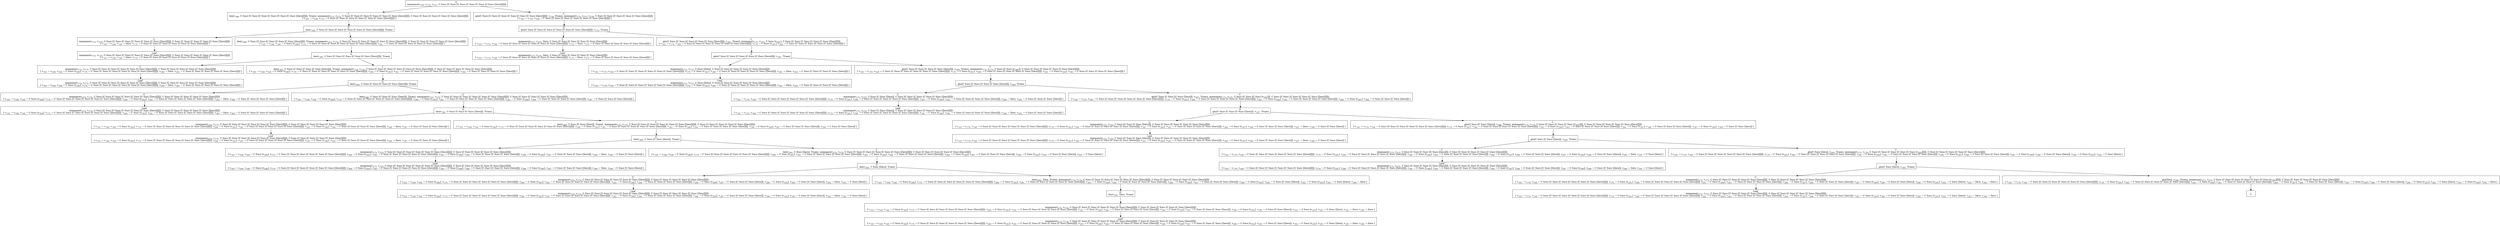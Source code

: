 digraph {
    graph [rankdir=TB
          ,bgcolor=transparent];
    node [shape=box
         ,fillcolor=white
         ,style=filled];
    0 [label=<O <BR/> minmaxo(v<SUB>168</SUB>, v<SUB>170</SUB>, v<SUB>165</SUB>, C Succ [C Succ [C Succ [C Succ [C Succ [C Succ [Zero]]]]]])>];
    1 [label=<C <BR/> leo(v<SUB>168</SUB>, C Succ [C Succ [C Succ [C Succ [C Succ [C Succ [Zero]]]]]], Trueo), minmaxo(v<SUB>173</SUB>, v<SUB>175</SUB>, C Succ [C Succ [C Succ [C Succ [C Succ [C Succ [Zero]]]]]], C Succ [C Succ [C Succ [C Succ [C Succ [Zero]]]]]) <BR/>  [ v<SUB>165</SUB> &rarr; v<SUB>168</SUB>, v<SUB>170</SUB> &rarr; C Succ [C Succ [C Succ [C Succ [C Succ [C Succ [Zero]]]]]] ] >];
    2 [label=<C <BR/> gto(C Succ [C Succ [C Succ [C Succ [C Succ [C Succ [Zero]]]]]], v<SUB>170</SUB>, Trueo), minmaxo(v<SUB>173</SUB>, v<SUB>175</SUB>, v<SUB>170</SUB>, C Succ [C Succ [C Succ [C Succ [C Succ [Zero]]]]]) <BR/>  [ v<SUB>165</SUB> &rarr; v<SUB>170</SUB>, v<SUB>168</SUB> &rarr; C Succ [C Succ [C Succ [C Succ [C Succ [C Succ [Zero]]]]]] ] >];
    3 [label=<O <BR/> leo(v<SUB>168</SUB>, C Succ [C Succ [C Succ [C Succ [C Succ [C Succ [Zero]]]]]], Trueo)>];
    4 [label=<C <BR/> minmaxo(v<SUB>173</SUB>, v<SUB>175</SUB>, C Succ [C Succ [C Succ [C Succ [C Succ [C Succ [Zero]]]]]], C Succ [C Succ [C Succ [C Succ [C Succ [Zero]]]]]) <BR/>  [ v<SUB>165</SUB> &rarr; v<SUB>168</SUB>, v<SUB>168</SUB> &rarr; Zero, v<SUB>170</SUB> &rarr; C Succ [C Succ [C Succ [C Succ [C Succ [C Succ [Zero]]]]]] ] >];
    5 [label=<C <BR/> leo(v<SUB>280</SUB>, C Succ [C Succ [C Succ [C Succ [C Succ [Zero]]]]], Trueo), minmaxo(v<SUB>173</SUB>, v<SUB>175</SUB>, C Succ [C Succ [C Succ [C Succ [C Succ [C Succ [Zero]]]]]], C Succ [C Succ [C Succ [C Succ [C Succ [Zero]]]]]) <BR/>  [ v<SUB>165</SUB> &rarr; v<SUB>168</SUB>, v<SUB>168</SUB> &rarr; C Succ [v<SUB>280</SUB>], v<SUB>170</SUB> &rarr; C Succ [C Succ [C Succ [C Succ [C Succ [C Succ [Zero]]]]]], v<SUB>281</SUB> &rarr; C Succ [C Succ [C Succ [C Succ [C Succ [Zero]]]]] ] >];
    6 [label=<Leaf <BR/> minmaxo(v<SUB>173</SUB>, v<SUB>175</SUB>, C Succ [C Succ [C Succ [C Succ [C Succ [C Succ [Zero]]]]]], C Succ [C Succ [C Succ [C Succ [C Succ [Zero]]]]]) <BR/>  [ v<SUB>165</SUB> &rarr; v<SUB>168</SUB>, v<SUB>168</SUB> &rarr; Zero, v<SUB>170</SUB> &rarr; C Succ [C Succ [C Succ [C Succ [C Succ [C Succ [Zero]]]]]] ] >];
    7 [label=<O <BR/> leo(v<SUB>280</SUB>, C Succ [C Succ [C Succ [C Succ [C Succ [Zero]]]]], Trueo)>];
    8 [label=<C <BR/> minmaxo(v<SUB>173</SUB>, v<SUB>175</SUB>, C Succ [C Succ [C Succ [C Succ [C Succ [C Succ [Zero]]]]]], C Succ [C Succ [C Succ [C Succ [C Succ [Zero]]]]]) <BR/>  [ v<SUB>165</SUB> &rarr; v<SUB>168</SUB>, v<SUB>168</SUB> &rarr; C Succ [v<SUB>280</SUB>], v<SUB>170</SUB> &rarr; C Succ [C Succ [C Succ [C Succ [C Succ [C Succ [Zero]]]]]], v<SUB>280</SUB> &rarr; Zero, v<SUB>281</SUB> &rarr; C Succ [C Succ [C Succ [C Succ [C Succ [Zero]]]]] ] >];
    9 [label=<C <BR/> leo(v<SUB>283</SUB>, C Succ [C Succ [C Succ [C Succ [Zero]]]], Trueo), minmaxo(v<SUB>173</SUB>, v<SUB>175</SUB>, C Succ [C Succ [C Succ [C Succ [C Succ [C Succ [Zero]]]]]], C Succ [C Succ [C Succ [C Succ [C Succ [Zero]]]]]) <BR/>  [ v<SUB>165</SUB> &rarr; v<SUB>168</SUB>, v<SUB>168</SUB> &rarr; C Succ [v<SUB>280</SUB>], v<SUB>170</SUB> &rarr; C Succ [C Succ [C Succ [C Succ [C Succ [C Succ [Zero]]]]]], v<SUB>280</SUB> &rarr; C Succ [v<SUB>283</SUB>], v<SUB>281</SUB> &rarr; C Succ [C Succ [C Succ [C Succ [C Succ [Zero]]]]], v<SUB>284</SUB> &rarr; C Succ [C Succ [C Succ [C Succ [Zero]]]] ] >];
    10 [label=<Leaf <BR/> minmaxo(v<SUB>173</SUB>, v<SUB>175</SUB>, C Succ [C Succ [C Succ [C Succ [C Succ [C Succ [Zero]]]]]], C Succ [C Succ [C Succ [C Succ [C Succ [Zero]]]]]) <BR/>  [ v<SUB>165</SUB> &rarr; v<SUB>168</SUB>, v<SUB>168</SUB> &rarr; C Succ [v<SUB>280</SUB>], v<SUB>170</SUB> &rarr; C Succ [C Succ [C Succ [C Succ [C Succ [C Succ [Zero]]]]]], v<SUB>280</SUB> &rarr; Zero, v<SUB>281</SUB> &rarr; C Succ [C Succ [C Succ [C Succ [C Succ [Zero]]]]] ] >];
    11 [label=<O <BR/> leo(v<SUB>283</SUB>, C Succ [C Succ [C Succ [C Succ [Zero]]]], Trueo)>];
    12 [label=<C <BR/> minmaxo(v<SUB>173</SUB>, v<SUB>175</SUB>, C Succ [C Succ [C Succ [C Succ [C Succ [C Succ [Zero]]]]]], C Succ [C Succ [C Succ [C Succ [C Succ [Zero]]]]]) <BR/>  [ v<SUB>165</SUB> &rarr; v<SUB>168</SUB>, v<SUB>168</SUB> &rarr; C Succ [v<SUB>280</SUB>], v<SUB>170</SUB> &rarr; C Succ [C Succ [C Succ [C Succ [C Succ [C Succ [Zero]]]]]], v<SUB>280</SUB> &rarr; C Succ [v<SUB>283</SUB>], v<SUB>281</SUB> &rarr; C Succ [C Succ [C Succ [C Succ [C Succ [Zero]]]]], v<SUB>283</SUB> &rarr; Zero, v<SUB>284</SUB> &rarr; C Succ [C Succ [C Succ [C Succ [Zero]]]] ] >];
    13 [label=<C <BR/> leo(v<SUB>286</SUB>, C Succ [C Succ [C Succ [Zero]]], Trueo), minmaxo(v<SUB>173</SUB>, v<SUB>175</SUB>, C Succ [C Succ [C Succ [C Succ [C Succ [C Succ [Zero]]]]]], C Succ [C Succ [C Succ [C Succ [C Succ [Zero]]]]]) <BR/>  [ v<SUB>165</SUB> &rarr; v<SUB>168</SUB>, v<SUB>168</SUB> &rarr; C Succ [v<SUB>280</SUB>], v<SUB>170</SUB> &rarr; C Succ [C Succ [C Succ [C Succ [C Succ [C Succ [Zero]]]]]], v<SUB>280</SUB> &rarr; C Succ [v<SUB>283</SUB>], v<SUB>281</SUB> &rarr; C Succ [C Succ [C Succ [C Succ [C Succ [Zero]]]]], v<SUB>283</SUB> &rarr; C Succ [v<SUB>286</SUB>], v<SUB>284</SUB> &rarr; C Succ [C Succ [C Succ [C Succ [Zero]]]], v<SUB>287</SUB> &rarr; C Succ [C Succ [C Succ [Zero]]] ] >];
    14 [label=<Leaf <BR/> minmaxo(v<SUB>173</SUB>, v<SUB>175</SUB>, C Succ [C Succ [C Succ [C Succ [C Succ [C Succ [Zero]]]]]], C Succ [C Succ [C Succ [C Succ [C Succ [Zero]]]]]) <BR/>  [ v<SUB>165</SUB> &rarr; v<SUB>168</SUB>, v<SUB>168</SUB> &rarr; C Succ [v<SUB>280</SUB>], v<SUB>170</SUB> &rarr; C Succ [C Succ [C Succ [C Succ [C Succ [C Succ [Zero]]]]]], v<SUB>280</SUB> &rarr; C Succ [v<SUB>283</SUB>], v<SUB>281</SUB> &rarr; C Succ [C Succ [C Succ [C Succ [C Succ [Zero]]]]], v<SUB>283</SUB> &rarr; Zero, v<SUB>284</SUB> &rarr; C Succ [C Succ [C Succ [C Succ [Zero]]]] ] >];
    15 [label=<O <BR/> leo(v<SUB>286</SUB>, C Succ [C Succ [C Succ [Zero]]], Trueo)>];
    16 [label=<C <BR/> minmaxo(v<SUB>173</SUB>, v<SUB>175</SUB>, C Succ [C Succ [C Succ [C Succ [C Succ [C Succ [Zero]]]]]], C Succ [C Succ [C Succ [C Succ [C Succ [Zero]]]]]) <BR/>  [ v<SUB>165</SUB> &rarr; v<SUB>168</SUB>, v<SUB>168</SUB> &rarr; C Succ [v<SUB>280</SUB>], v<SUB>170</SUB> &rarr; C Succ [C Succ [C Succ [C Succ [C Succ [C Succ [Zero]]]]]], v<SUB>280</SUB> &rarr; C Succ [v<SUB>283</SUB>], v<SUB>281</SUB> &rarr; C Succ [C Succ [C Succ [C Succ [C Succ [Zero]]]]], v<SUB>283</SUB> &rarr; C Succ [v<SUB>286</SUB>], v<SUB>284</SUB> &rarr; C Succ [C Succ [C Succ [C Succ [Zero]]]], v<SUB>286</SUB> &rarr; Zero, v<SUB>287</SUB> &rarr; C Succ [C Succ [C Succ [Zero]]] ] >];
    17 [label=<C <BR/> leo(v<SUB>289</SUB>, C Succ [C Succ [Zero]], Trueo), minmaxo(v<SUB>173</SUB>, v<SUB>175</SUB>, C Succ [C Succ [C Succ [C Succ [C Succ [C Succ [Zero]]]]]], C Succ [C Succ [C Succ [C Succ [C Succ [Zero]]]]]) <BR/>  [ v<SUB>165</SUB> &rarr; v<SUB>168</SUB>, v<SUB>168</SUB> &rarr; C Succ [v<SUB>280</SUB>], v<SUB>170</SUB> &rarr; C Succ [C Succ [C Succ [C Succ [C Succ [C Succ [Zero]]]]]], v<SUB>280</SUB> &rarr; C Succ [v<SUB>283</SUB>], v<SUB>281</SUB> &rarr; C Succ [C Succ [C Succ [C Succ [C Succ [Zero]]]]], v<SUB>283</SUB> &rarr; C Succ [v<SUB>286</SUB>], v<SUB>284</SUB> &rarr; C Succ [C Succ [C Succ [C Succ [Zero]]]], v<SUB>286</SUB> &rarr; C Succ [v<SUB>289</SUB>], v<SUB>287</SUB> &rarr; C Succ [C Succ [C Succ [Zero]]], v<SUB>290</SUB> &rarr; C Succ [C Succ [Zero]] ] >];
    18 [label=<Leaf <BR/> minmaxo(v<SUB>173</SUB>, v<SUB>175</SUB>, C Succ [C Succ [C Succ [C Succ [C Succ [C Succ [Zero]]]]]], C Succ [C Succ [C Succ [C Succ [C Succ [Zero]]]]]) <BR/>  [ v<SUB>165</SUB> &rarr; v<SUB>168</SUB>, v<SUB>168</SUB> &rarr; C Succ [v<SUB>280</SUB>], v<SUB>170</SUB> &rarr; C Succ [C Succ [C Succ [C Succ [C Succ [C Succ [Zero]]]]]], v<SUB>280</SUB> &rarr; C Succ [v<SUB>283</SUB>], v<SUB>281</SUB> &rarr; C Succ [C Succ [C Succ [C Succ [C Succ [Zero]]]]], v<SUB>283</SUB> &rarr; C Succ [v<SUB>286</SUB>], v<SUB>284</SUB> &rarr; C Succ [C Succ [C Succ [C Succ [Zero]]]], v<SUB>286</SUB> &rarr; Zero, v<SUB>287</SUB> &rarr; C Succ [C Succ [C Succ [Zero]]] ] >];
    19 [label=<O <BR/> leo(v<SUB>289</SUB>, C Succ [C Succ [Zero]], Trueo)>];
    20 [label=<C <BR/> minmaxo(v<SUB>173</SUB>, v<SUB>175</SUB>, C Succ [C Succ [C Succ [C Succ [C Succ [C Succ [Zero]]]]]], C Succ [C Succ [C Succ [C Succ [C Succ [Zero]]]]]) <BR/>  [ v<SUB>165</SUB> &rarr; v<SUB>168</SUB>, v<SUB>168</SUB> &rarr; C Succ [v<SUB>280</SUB>], v<SUB>170</SUB> &rarr; C Succ [C Succ [C Succ [C Succ [C Succ [C Succ [Zero]]]]]], v<SUB>280</SUB> &rarr; C Succ [v<SUB>283</SUB>], v<SUB>281</SUB> &rarr; C Succ [C Succ [C Succ [C Succ [C Succ [Zero]]]]], v<SUB>283</SUB> &rarr; C Succ [v<SUB>286</SUB>], v<SUB>284</SUB> &rarr; C Succ [C Succ [C Succ [C Succ [Zero]]]], v<SUB>286</SUB> &rarr; C Succ [v<SUB>289</SUB>], v<SUB>287</SUB> &rarr; C Succ [C Succ [C Succ [Zero]]], v<SUB>289</SUB> &rarr; Zero, v<SUB>290</SUB> &rarr; C Succ [C Succ [Zero]] ] >];
    21 [label=<C <BR/> leo(v<SUB>292</SUB>, C Succ [Zero], Trueo), minmaxo(v<SUB>173</SUB>, v<SUB>175</SUB>, C Succ [C Succ [C Succ [C Succ [C Succ [C Succ [Zero]]]]]], C Succ [C Succ [C Succ [C Succ [C Succ [Zero]]]]]) <BR/>  [ v<SUB>165</SUB> &rarr; v<SUB>168</SUB>, v<SUB>168</SUB> &rarr; C Succ [v<SUB>280</SUB>], v<SUB>170</SUB> &rarr; C Succ [C Succ [C Succ [C Succ [C Succ [C Succ [Zero]]]]]], v<SUB>280</SUB> &rarr; C Succ [v<SUB>283</SUB>], v<SUB>281</SUB> &rarr; C Succ [C Succ [C Succ [C Succ [C Succ [Zero]]]]], v<SUB>283</SUB> &rarr; C Succ [v<SUB>286</SUB>], v<SUB>284</SUB> &rarr; C Succ [C Succ [C Succ [C Succ [Zero]]]], v<SUB>286</SUB> &rarr; C Succ [v<SUB>289</SUB>], v<SUB>287</SUB> &rarr; C Succ [C Succ [C Succ [Zero]]], v<SUB>289</SUB> &rarr; C Succ [v<SUB>292</SUB>], v<SUB>290</SUB> &rarr; C Succ [C Succ [Zero]], v<SUB>293</SUB> &rarr; C Succ [Zero] ] >];
    22 [label=<Leaf <BR/> minmaxo(v<SUB>173</SUB>, v<SUB>175</SUB>, C Succ [C Succ [C Succ [C Succ [C Succ [C Succ [Zero]]]]]], C Succ [C Succ [C Succ [C Succ [C Succ [Zero]]]]]) <BR/>  [ v<SUB>165</SUB> &rarr; v<SUB>168</SUB>, v<SUB>168</SUB> &rarr; C Succ [v<SUB>280</SUB>], v<SUB>170</SUB> &rarr; C Succ [C Succ [C Succ [C Succ [C Succ [C Succ [Zero]]]]]], v<SUB>280</SUB> &rarr; C Succ [v<SUB>283</SUB>], v<SUB>281</SUB> &rarr; C Succ [C Succ [C Succ [C Succ [C Succ [Zero]]]]], v<SUB>283</SUB> &rarr; C Succ [v<SUB>286</SUB>], v<SUB>284</SUB> &rarr; C Succ [C Succ [C Succ [C Succ [Zero]]]], v<SUB>286</SUB> &rarr; C Succ [v<SUB>289</SUB>], v<SUB>287</SUB> &rarr; C Succ [C Succ [C Succ [Zero]]], v<SUB>289</SUB> &rarr; Zero, v<SUB>290</SUB> &rarr; C Succ [C Succ [Zero]] ] >];
    23 [label=<O <BR/> leo(v<SUB>292</SUB>, C Succ [Zero], Trueo)>];
    24 [label=<C <BR/> minmaxo(v<SUB>173</SUB>, v<SUB>175</SUB>, C Succ [C Succ [C Succ [C Succ [C Succ [C Succ [Zero]]]]]], C Succ [C Succ [C Succ [C Succ [C Succ [Zero]]]]]) <BR/>  [ v<SUB>165</SUB> &rarr; v<SUB>168</SUB>, v<SUB>168</SUB> &rarr; C Succ [v<SUB>280</SUB>], v<SUB>170</SUB> &rarr; C Succ [C Succ [C Succ [C Succ [C Succ [C Succ [Zero]]]]]], v<SUB>280</SUB> &rarr; C Succ [v<SUB>283</SUB>], v<SUB>281</SUB> &rarr; C Succ [C Succ [C Succ [C Succ [C Succ [Zero]]]]], v<SUB>283</SUB> &rarr; C Succ [v<SUB>286</SUB>], v<SUB>284</SUB> &rarr; C Succ [C Succ [C Succ [C Succ [Zero]]]], v<SUB>286</SUB> &rarr; C Succ [v<SUB>289</SUB>], v<SUB>287</SUB> &rarr; C Succ [C Succ [C Succ [Zero]]], v<SUB>289</SUB> &rarr; C Succ [v<SUB>292</SUB>], v<SUB>290</SUB> &rarr; C Succ [C Succ [Zero]], v<SUB>292</SUB> &rarr; Zero, v<SUB>293</SUB> &rarr; C Succ [Zero] ] >];
    25 [label=<C <BR/> leo(v<SUB>295</SUB>, Zero, Trueo), minmaxo(v<SUB>173</SUB>, v<SUB>175</SUB>, C Succ [C Succ [C Succ [C Succ [C Succ [C Succ [Zero]]]]]], C Succ [C Succ [C Succ [C Succ [C Succ [Zero]]]]]) <BR/>  [ v<SUB>165</SUB> &rarr; v<SUB>168</SUB>, v<SUB>168</SUB> &rarr; C Succ [v<SUB>280</SUB>], v<SUB>170</SUB> &rarr; C Succ [C Succ [C Succ [C Succ [C Succ [C Succ [Zero]]]]]], v<SUB>280</SUB> &rarr; C Succ [v<SUB>283</SUB>], v<SUB>281</SUB> &rarr; C Succ [C Succ [C Succ [C Succ [C Succ [Zero]]]]], v<SUB>283</SUB> &rarr; C Succ [v<SUB>286</SUB>], v<SUB>284</SUB> &rarr; C Succ [C Succ [C Succ [C Succ [Zero]]]], v<SUB>286</SUB> &rarr; C Succ [v<SUB>289</SUB>], v<SUB>287</SUB> &rarr; C Succ [C Succ [C Succ [Zero]]], v<SUB>289</SUB> &rarr; C Succ [v<SUB>292</SUB>], v<SUB>290</SUB> &rarr; C Succ [C Succ [Zero]], v<SUB>292</SUB> &rarr; C Succ [v<SUB>295</SUB>], v<SUB>293</SUB> &rarr; C Succ [Zero], v<SUB>296</SUB> &rarr; Zero ] >];
    26 [label=<Leaf <BR/> minmaxo(v<SUB>173</SUB>, v<SUB>175</SUB>, C Succ [C Succ [C Succ [C Succ [C Succ [C Succ [Zero]]]]]], C Succ [C Succ [C Succ [C Succ [C Succ [Zero]]]]]) <BR/>  [ v<SUB>165</SUB> &rarr; v<SUB>168</SUB>, v<SUB>168</SUB> &rarr; C Succ [v<SUB>280</SUB>], v<SUB>170</SUB> &rarr; C Succ [C Succ [C Succ [C Succ [C Succ [C Succ [Zero]]]]]], v<SUB>280</SUB> &rarr; C Succ [v<SUB>283</SUB>], v<SUB>281</SUB> &rarr; C Succ [C Succ [C Succ [C Succ [C Succ [Zero]]]]], v<SUB>283</SUB> &rarr; C Succ [v<SUB>286</SUB>], v<SUB>284</SUB> &rarr; C Succ [C Succ [C Succ [C Succ [Zero]]]], v<SUB>286</SUB> &rarr; C Succ [v<SUB>289</SUB>], v<SUB>287</SUB> &rarr; C Succ [C Succ [C Succ [Zero]]], v<SUB>289</SUB> &rarr; C Succ [v<SUB>292</SUB>], v<SUB>290</SUB> &rarr; C Succ [C Succ [Zero]], v<SUB>292</SUB> &rarr; Zero, v<SUB>293</SUB> &rarr; C Succ [Zero] ] >];
    27 [label=<O <BR/> leo(v<SUB>295</SUB>, Zero, Trueo)>];
    28 [label=<C <BR/> minmaxo(v<SUB>173</SUB>, v<SUB>175</SUB>, C Succ [C Succ [C Succ [C Succ [C Succ [C Succ [Zero]]]]]], C Succ [C Succ [C Succ [C Succ [C Succ [Zero]]]]]) <BR/>  [ v<SUB>165</SUB> &rarr; v<SUB>168</SUB>, v<SUB>168</SUB> &rarr; C Succ [v<SUB>280</SUB>], v<SUB>170</SUB> &rarr; C Succ [C Succ [C Succ [C Succ [C Succ [C Succ [Zero]]]]]], v<SUB>280</SUB> &rarr; C Succ [v<SUB>283</SUB>], v<SUB>281</SUB> &rarr; C Succ [C Succ [C Succ [C Succ [C Succ [Zero]]]]], v<SUB>283</SUB> &rarr; C Succ [v<SUB>286</SUB>], v<SUB>284</SUB> &rarr; C Succ [C Succ [C Succ [C Succ [Zero]]]], v<SUB>286</SUB> &rarr; C Succ [v<SUB>289</SUB>], v<SUB>287</SUB> &rarr; C Succ [C Succ [C Succ [Zero]]], v<SUB>289</SUB> &rarr; C Succ [v<SUB>292</SUB>], v<SUB>290</SUB> &rarr; C Succ [C Succ [Zero]], v<SUB>292</SUB> &rarr; C Succ [v<SUB>295</SUB>], v<SUB>293</SUB> &rarr; C Succ [Zero], v<SUB>295</SUB> &rarr; Zero, v<SUB>296</SUB> &rarr; Zero ] >];
    29 [label=<Leaf <BR/> minmaxo(v<SUB>173</SUB>, v<SUB>175</SUB>, C Succ [C Succ [C Succ [C Succ [C Succ [C Succ [Zero]]]]]], C Succ [C Succ [C Succ [C Succ [C Succ [Zero]]]]]) <BR/>  [ v<SUB>165</SUB> &rarr; v<SUB>168</SUB>, v<SUB>168</SUB> &rarr; C Succ [v<SUB>280</SUB>], v<SUB>170</SUB> &rarr; C Succ [C Succ [C Succ [C Succ [C Succ [C Succ [Zero]]]]]], v<SUB>280</SUB> &rarr; C Succ [v<SUB>283</SUB>], v<SUB>281</SUB> &rarr; C Succ [C Succ [C Succ [C Succ [C Succ [Zero]]]]], v<SUB>283</SUB> &rarr; C Succ [v<SUB>286</SUB>], v<SUB>284</SUB> &rarr; C Succ [C Succ [C Succ [C Succ [Zero]]]], v<SUB>286</SUB> &rarr; C Succ [v<SUB>289</SUB>], v<SUB>287</SUB> &rarr; C Succ [C Succ [C Succ [Zero]]], v<SUB>289</SUB> &rarr; C Succ [v<SUB>292</SUB>], v<SUB>290</SUB> &rarr; C Succ [C Succ [Zero]], v<SUB>292</SUB> &rarr; C Succ [v<SUB>295</SUB>], v<SUB>293</SUB> &rarr; C Succ [Zero], v<SUB>295</SUB> &rarr; Zero, v<SUB>296</SUB> &rarr; Zero ] >];
    30 [label=<O <BR/> gto(C Succ [C Succ [C Succ [C Succ [C Succ [C Succ [Zero]]]]]], v<SUB>170</SUB>, Trueo)>];
    31 [label=<C <BR/> minmaxo(v<SUB>173</SUB>, v<SUB>175</SUB>, Zero, C Succ [C Succ [C Succ [C Succ [C Succ [Zero]]]]]) <BR/>  [ v<SUB>165</SUB> &rarr; v<SUB>170</SUB>, v<SUB>168</SUB> &rarr; C Succ [C Succ [C Succ [C Succ [C Succ [C Succ [Zero]]]]]], v<SUB>170</SUB> &rarr; Zero, v<SUB>279</SUB> &rarr; C Succ [C Succ [C Succ [C Succ [C Succ [Zero]]]]] ] >];
    32 [label=<C <BR/> gto(C Succ [C Succ [C Succ [C Succ [C Succ [Zero]]]]], v<SUB>281</SUB>, Trueo), minmaxo(v<SUB>173</SUB>, v<SUB>175</SUB>, C Succ [v<SUB>281</SUB>], C Succ [C Succ [C Succ [C Succ [C Succ [Zero]]]]]) <BR/>  [ v<SUB>165</SUB> &rarr; v<SUB>170</SUB>, v<SUB>168</SUB> &rarr; C Succ [C Succ [C Succ [C Succ [C Succ [C Succ [Zero]]]]]], v<SUB>170</SUB> &rarr; C Succ [v<SUB>281</SUB>], v<SUB>280</SUB> &rarr; C Succ [C Succ [C Succ [C Succ [C Succ [Zero]]]]] ] >];
    33 [label=<Leaf <BR/> minmaxo(v<SUB>173</SUB>, v<SUB>175</SUB>, Zero, C Succ [C Succ [C Succ [C Succ [C Succ [Zero]]]]]) <BR/>  [ v<SUB>165</SUB> &rarr; v<SUB>170</SUB>, v<SUB>168</SUB> &rarr; C Succ [C Succ [C Succ [C Succ [C Succ [C Succ [Zero]]]]]], v<SUB>170</SUB> &rarr; Zero, v<SUB>279</SUB> &rarr; C Succ [C Succ [C Succ [C Succ [C Succ [Zero]]]]] ] >];
    34 [label=<O <BR/> gto(C Succ [C Succ [C Succ [C Succ [C Succ [Zero]]]]], v<SUB>281</SUB>, Trueo)>];
    35 [label=<C <BR/> minmaxo(v<SUB>173</SUB>, v<SUB>175</SUB>, C Succ [Zero], C Succ [C Succ [C Succ [C Succ [C Succ [Zero]]]]]) <BR/>  [ v<SUB>165</SUB> &rarr; v<SUB>170</SUB>, v<SUB>168</SUB> &rarr; C Succ [C Succ [C Succ [C Succ [C Succ [C Succ [Zero]]]]]], v<SUB>170</SUB> &rarr; C Succ [v<SUB>281</SUB>], v<SUB>280</SUB> &rarr; C Succ [C Succ [C Succ [C Succ [C Succ [Zero]]]]], v<SUB>281</SUB> &rarr; Zero, v<SUB>282</SUB> &rarr; C Succ [C Succ [C Succ [C Succ [Zero]]]] ] >];
    36 [label=<C <BR/> gto(C Succ [C Succ [C Succ [C Succ [Zero]]]], v<SUB>284</SUB>, Trueo), minmaxo(v<SUB>173</SUB>, v<SUB>175</SUB>, C Succ [C Succ [v<SUB>284</SUB>]], C Succ [C Succ [C Succ [C Succ [C Succ [Zero]]]]]) <BR/>  [ v<SUB>165</SUB> &rarr; v<SUB>170</SUB>, v<SUB>168</SUB> &rarr; C Succ [C Succ [C Succ [C Succ [C Succ [C Succ [Zero]]]]]], v<SUB>170</SUB> &rarr; C Succ [v<SUB>281</SUB>], v<SUB>280</SUB> &rarr; C Succ [C Succ [C Succ [C Succ [C Succ [Zero]]]]], v<SUB>281</SUB> &rarr; C Succ [v<SUB>284</SUB>], v<SUB>283</SUB> &rarr; C Succ [C Succ [C Succ [C Succ [Zero]]]] ] >];
    37 [label=<Leaf <BR/> minmaxo(v<SUB>173</SUB>, v<SUB>175</SUB>, C Succ [Zero], C Succ [C Succ [C Succ [C Succ [C Succ [Zero]]]]]) <BR/>  [ v<SUB>165</SUB> &rarr; v<SUB>170</SUB>, v<SUB>168</SUB> &rarr; C Succ [C Succ [C Succ [C Succ [C Succ [C Succ [Zero]]]]]], v<SUB>170</SUB> &rarr; C Succ [v<SUB>281</SUB>], v<SUB>280</SUB> &rarr; C Succ [C Succ [C Succ [C Succ [C Succ [Zero]]]]], v<SUB>281</SUB> &rarr; Zero, v<SUB>282</SUB> &rarr; C Succ [C Succ [C Succ [C Succ [Zero]]]] ] >];
    38 [label=<O <BR/> gto(C Succ [C Succ [C Succ [C Succ [Zero]]]], v<SUB>284</SUB>, Trueo)>];
    39 [label=<C <BR/> minmaxo(v<SUB>173</SUB>, v<SUB>175</SUB>, C Succ [C Succ [Zero]], C Succ [C Succ [C Succ [C Succ [C Succ [Zero]]]]]) <BR/>  [ v<SUB>165</SUB> &rarr; v<SUB>170</SUB>, v<SUB>168</SUB> &rarr; C Succ [C Succ [C Succ [C Succ [C Succ [C Succ [Zero]]]]]], v<SUB>170</SUB> &rarr; C Succ [v<SUB>281</SUB>], v<SUB>280</SUB> &rarr; C Succ [C Succ [C Succ [C Succ [C Succ [Zero]]]]], v<SUB>281</SUB> &rarr; C Succ [v<SUB>284</SUB>], v<SUB>283</SUB> &rarr; C Succ [C Succ [C Succ [C Succ [Zero]]]], v<SUB>284</SUB> &rarr; Zero, v<SUB>285</SUB> &rarr; C Succ [C Succ [C Succ [Zero]]] ] >];
    40 [label=<C <BR/> gto(C Succ [C Succ [C Succ [Zero]]], v<SUB>287</SUB>, Trueo), minmaxo(v<SUB>173</SUB>, v<SUB>175</SUB>, C Succ [C Succ [C Succ [v<SUB>287</SUB>]]], C Succ [C Succ [C Succ [C Succ [C Succ [Zero]]]]]) <BR/>  [ v<SUB>165</SUB> &rarr; v<SUB>170</SUB>, v<SUB>168</SUB> &rarr; C Succ [C Succ [C Succ [C Succ [C Succ [C Succ [Zero]]]]]], v<SUB>170</SUB> &rarr; C Succ [v<SUB>281</SUB>], v<SUB>280</SUB> &rarr; C Succ [C Succ [C Succ [C Succ [C Succ [Zero]]]]], v<SUB>281</SUB> &rarr; C Succ [v<SUB>284</SUB>], v<SUB>283</SUB> &rarr; C Succ [C Succ [C Succ [C Succ [Zero]]]], v<SUB>284</SUB> &rarr; C Succ [v<SUB>287</SUB>], v<SUB>286</SUB> &rarr; C Succ [C Succ [C Succ [Zero]]] ] >];
    41 [label=<Leaf <BR/> minmaxo(v<SUB>173</SUB>, v<SUB>175</SUB>, C Succ [C Succ [Zero]], C Succ [C Succ [C Succ [C Succ [C Succ [Zero]]]]]) <BR/>  [ v<SUB>165</SUB> &rarr; v<SUB>170</SUB>, v<SUB>168</SUB> &rarr; C Succ [C Succ [C Succ [C Succ [C Succ [C Succ [Zero]]]]]], v<SUB>170</SUB> &rarr; C Succ [v<SUB>281</SUB>], v<SUB>280</SUB> &rarr; C Succ [C Succ [C Succ [C Succ [C Succ [Zero]]]]], v<SUB>281</SUB> &rarr; C Succ [v<SUB>284</SUB>], v<SUB>283</SUB> &rarr; C Succ [C Succ [C Succ [C Succ [Zero]]]], v<SUB>284</SUB> &rarr; Zero, v<SUB>285</SUB> &rarr; C Succ [C Succ [C Succ [Zero]]] ] >];
    42 [label=<O <BR/> gto(C Succ [C Succ [C Succ [Zero]]], v<SUB>287</SUB>, Trueo)>];
    43 [label=<C <BR/> minmaxo(v<SUB>173</SUB>, v<SUB>175</SUB>, C Succ [C Succ [C Succ [Zero]]], C Succ [C Succ [C Succ [C Succ [C Succ [Zero]]]]]) <BR/>  [ v<SUB>165</SUB> &rarr; v<SUB>170</SUB>, v<SUB>168</SUB> &rarr; C Succ [C Succ [C Succ [C Succ [C Succ [C Succ [Zero]]]]]], v<SUB>170</SUB> &rarr; C Succ [v<SUB>281</SUB>], v<SUB>280</SUB> &rarr; C Succ [C Succ [C Succ [C Succ [C Succ [Zero]]]]], v<SUB>281</SUB> &rarr; C Succ [v<SUB>284</SUB>], v<SUB>283</SUB> &rarr; C Succ [C Succ [C Succ [C Succ [Zero]]]], v<SUB>284</SUB> &rarr; C Succ [v<SUB>287</SUB>], v<SUB>286</SUB> &rarr; C Succ [C Succ [C Succ [Zero]]], v<SUB>287</SUB> &rarr; Zero, v<SUB>288</SUB> &rarr; C Succ [C Succ [Zero]] ] >];
    44 [label=<C <BR/> gto(C Succ [C Succ [Zero]], v<SUB>290</SUB>, Trueo), minmaxo(v<SUB>173</SUB>, v<SUB>175</SUB>, C Succ [C Succ [C Succ [C Succ [v<SUB>290</SUB>]]]], C Succ [C Succ [C Succ [C Succ [C Succ [Zero]]]]]) <BR/>  [ v<SUB>165</SUB> &rarr; v<SUB>170</SUB>, v<SUB>168</SUB> &rarr; C Succ [C Succ [C Succ [C Succ [C Succ [C Succ [Zero]]]]]], v<SUB>170</SUB> &rarr; C Succ [v<SUB>281</SUB>], v<SUB>280</SUB> &rarr; C Succ [C Succ [C Succ [C Succ [C Succ [Zero]]]]], v<SUB>281</SUB> &rarr; C Succ [v<SUB>284</SUB>], v<SUB>283</SUB> &rarr; C Succ [C Succ [C Succ [C Succ [Zero]]]], v<SUB>284</SUB> &rarr; C Succ [v<SUB>287</SUB>], v<SUB>286</SUB> &rarr; C Succ [C Succ [C Succ [Zero]]], v<SUB>287</SUB> &rarr; C Succ [v<SUB>290</SUB>], v<SUB>289</SUB> &rarr; C Succ [C Succ [Zero]] ] >];
    45 [label=<Leaf <BR/> minmaxo(v<SUB>173</SUB>, v<SUB>175</SUB>, C Succ [C Succ [C Succ [Zero]]], C Succ [C Succ [C Succ [C Succ [C Succ [Zero]]]]]) <BR/>  [ v<SUB>165</SUB> &rarr; v<SUB>170</SUB>, v<SUB>168</SUB> &rarr; C Succ [C Succ [C Succ [C Succ [C Succ [C Succ [Zero]]]]]], v<SUB>170</SUB> &rarr; C Succ [v<SUB>281</SUB>], v<SUB>280</SUB> &rarr; C Succ [C Succ [C Succ [C Succ [C Succ [Zero]]]]], v<SUB>281</SUB> &rarr; C Succ [v<SUB>284</SUB>], v<SUB>283</SUB> &rarr; C Succ [C Succ [C Succ [C Succ [Zero]]]], v<SUB>284</SUB> &rarr; C Succ [v<SUB>287</SUB>], v<SUB>286</SUB> &rarr; C Succ [C Succ [C Succ [Zero]]], v<SUB>287</SUB> &rarr; Zero, v<SUB>288</SUB> &rarr; C Succ [C Succ [Zero]] ] >];
    46 [label=<O <BR/> gto(C Succ [C Succ [Zero]], v<SUB>290</SUB>, Trueo)>];
    47 [label=<C <BR/> minmaxo(v<SUB>173</SUB>, v<SUB>175</SUB>, C Succ [C Succ [C Succ [C Succ [Zero]]]], C Succ [C Succ [C Succ [C Succ [C Succ [Zero]]]]]) <BR/>  [ v<SUB>165</SUB> &rarr; v<SUB>170</SUB>, v<SUB>168</SUB> &rarr; C Succ [C Succ [C Succ [C Succ [C Succ [C Succ [Zero]]]]]], v<SUB>170</SUB> &rarr; C Succ [v<SUB>281</SUB>], v<SUB>280</SUB> &rarr; C Succ [C Succ [C Succ [C Succ [C Succ [Zero]]]]], v<SUB>281</SUB> &rarr; C Succ [v<SUB>284</SUB>], v<SUB>283</SUB> &rarr; C Succ [C Succ [C Succ [C Succ [Zero]]]], v<SUB>284</SUB> &rarr; C Succ [v<SUB>287</SUB>], v<SUB>286</SUB> &rarr; C Succ [C Succ [C Succ [Zero]]], v<SUB>287</SUB> &rarr; C Succ [v<SUB>290</SUB>], v<SUB>289</SUB> &rarr; C Succ [C Succ [Zero]], v<SUB>290</SUB> &rarr; Zero, v<SUB>291</SUB> &rarr; C Succ [Zero] ] >];
    48 [label=<C <BR/> gto(C Succ [Zero], v<SUB>293</SUB>, Trueo), minmaxo(v<SUB>173</SUB>, v<SUB>175</SUB>, C Succ [C Succ [C Succ [C Succ [C Succ [v<SUB>293</SUB>]]]]], C Succ [C Succ [C Succ [C Succ [C Succ [Zero]]]]]) <BR/>  [ v<SUB>165</SUB> &rarr; v<SUB>170</SUB>, v<SUB>168</SUB> &rarr; C Succ [C Succ [C Succ [C Succ [C Succ [C Succ [Zero]]]]]], v<SUB>170</SUB> &rarr; C Succ [v<SUB>281</SUB>], v<SUB>280</SUB> &rarr; C Succ [C Succ [C Succ [C Succ [C Succ [Zero]]]]], v<SUB>281</SUB> &rarr; C Succ [v<SUB>284</SUB>], v<SUB>283</SUB> &rarr; C Succ [C Succ [C Succ [C Succ [Zero]]]], v<SUB>284</SUB> &rarr; C Succ [v<SUB>287</SUB>], v<SUB>286</SUB> &rarr; C Succ [C Succ [C Succ [Zero]]], v<SUB>287</SUB> &rarr; C Succ [v<SUB>290</SUB>], v<SUB>289</SUB> &rarr; C Succ [C Succ [Zero]], v<SUB>290</SUB> &rarr; C Succ [v<SUB>293</SUB>], v<SUB>292</SUB> &rarr; C Succ [Zero] ] >];
    49 [label=<Leaf <BR/> minmaxo(v<SUB>173</SUB>, v<SUB>175</SUB>, C Succ [C Succ [C Succ [C Succ [Zero]]]], C Succ [C Succ [C Succ [C Succ [C Succ [Zero]]]]]) <BR/>  [ v<SUB>165</SUB> &rarr; v<SUB>170</SUB>, v<SUB>168</SUB> &rarr; C Succ [C Succ [C Succ [C Succ [C Succ [C Succ [Zero]]]]]], v<SUB>170</SUB> &rarr; C Succ [v<SUB>281</SUB>], v<SUB>280</SUB> &rarr; C Succ [C Succ [C Succ [C Succ [C Succ [Zero]]]]], v<SUB>281</SUB> &rarr; C Succ [v<SUB>284</SUB>], v<SUB>283</SUB> &rarr; C Succ [C Succ [C Succ [C Succ [Zero]]]], v<SUB>284</SUB> &rarr; C Succ [v<SUB>287</SUB>], v<SUB>286</SUB> &rarr; C Succ [C Succ [C Succ [Zero]]], v<SUB>287</SUB> &rarr; C Succ [v<SUB>290</SUB>], v<SUB>289</SUB> &rarr; C Succ [C Succ [Zero]], v<SUB>290</SUB> &rarr; Zero, v<SUB>291</SUB> &rarr; C Succ [Zero] ] >];
    50 [label=<O <BR/> gto(C Succ [Zero], v<SUB>293</SUB>, Trueo)>];
    51 [label=<C <BR/> minmaxo(v<SUB>173</SUB>, v<SUB>175</SUB>, C Succ [C Succ [C Succ [C Succ [C Succ [Zero]]]]], C Succ [C Succ [C Succ [C Succ [C Succ [Zero]]]]]) <BR/>  [ v<SUB>165</SUB> &rarr; v<SUB>170</SUB>, v<SUB>168</SUB> &rarr; C Succ [C Succ [C Succ [C Succ [C Succ [C Succ [Zero]]]]]], v<SUB>170</SUB> &rarr; C Succ [v<SUB>281</SUB>], v<SUB>280</SUB> &rarr; C Succ [C Succ [C Succ [C Succ [C Succ [Zero]]]]], v<SUB>281</SUB> &rarr; C Succ [v<SUB>284</SUB>], v<SUB>283</SUB> &rarr; C Succ [C Succ [C Succ [C Succ [Zero]]]], v<SUB>284</SUB> &rarr; C Succ [v<SUB>287</SUB>], v<SUB>286</SUB> &rarr; C Succ [C Succ [C Succ [Zero]]], v<SUB>287</SUB> &rarr; C Succ [v<SUB>290</SUB>], v<SUB>289</SUB> &rarr; C Succ [C Succ [Zero]], v<SUB>290</SUB> &rarr; C Succ [v<SUB>293</SUB>], v<SUB>292</SUB> &rarr; C Succ [Zero], v<SUB>293</SUB> &rarr; Zero, v<SUB>294</SUB> &rarr; Zero ] >];
    52 [label=<C <BR/> gto(Zero, v<SUB>296</SUB>, Trueo), minmaxo(v<SUB>173</SUB>, v<SUB>175</SUB>, C Succ [C Succ [C Succ [C Succ [C Succ [C Succ [v<SUB>296</SUB>]]]]]], C Succ [C Succ [C Succ [C Succ [C Succ [Zero]]]]]) <BR/>  [ v<SUB>165</SUB> &rarr; v<SUB>170</SUB>, v<SUB>168</SUB> &rarr; C Succ [C Succ [C Succ [C Succ [C Succ [C Succ [Zero]]]]]], v<SUB>170</SUB> &rarr; C Succ [v<SUB>281</SUB>], v<SUB>280</SUB> &rarr; C Succ [C Succ [C Succ [C Succ [C Succ [Zero]]]]], v<SUB>281</SUB> &rarr; C Succ [v<SUB>284</SUB>], v<SUB>283</SUB> &rarr; C Succ [C Succ [C Succ [C Succ [Zero]]]], v<SUB>284</SUB> &rarr; C Succ [v<SUB>287</SUB>], v<SUB>286</SUB> &rarr; C Succ [C Succ [C Succ [Zero]]], v<SUB>287</SUB> &rarr; C Succ [v<SUB>290</SUB>], v<SUB>289</SUB> &rarr; C Succ [C Succ [Zero]], v<SUB>290</SUB> &rarr; C Succ [v<SUB>293</SUB>], v<SUB>292</SUB> &rarr; C Succ [Zero], v<SUB>293</SUB> &rarr; C Succ [v<SUB>296</SUB>], v<SUB>295</SUB> &rarr; Zero ] >];
    53 [label=<Leaf <BR/> minmaxo(v<SUB>173</SUB>, v<SUB>175</SUB>, C Succ [C Succ [C Succ [C Succ [C Succ [Zero]]]]], C Succ [C Succ [C Succ [C Succ [C Succ [Zero]]]]]) <BR/>  [ v<SUB>165</SUB> &rarr; v<SUB>170</SUB>, v<SUB>168</SUB> &rarr; C Succ [C Succ [C Succ [C Succ [C Succ [C Succ [Zero]]]]]], v<SUB>170</SUB> &rarr; C Succ [v<SUB>281</SUB>], v<SUB>280</SUB> &rarr; C Succ [C Succ [C Succ [C Succ [C Succ [Zero]]]]], v<SUB>281</SUB> &rarr; C Succ [v<SUB>284</SUB>], v<SUB>283</SUB> &rarr; C Succ [C Succ [C Succ [C Succ [Zero]]]], v<SUB>284</SUB> &rarr; C Succ [v<SUB>287</SUB>], v<SUB>286</SUB> &rarr; C Succ [C Succ [C Succ [Zero]]], v<SUB>287</SUB> &rarr; C Succ [v<SUB>290</SUB>], v<SUB>289</SUB> &rarr; C Succ [C Succ [Zero]], v<SUB>290</SUB> &rarr; C Succ [v<SUB>293</SUB>], v<SUB>292</SUB> &rarr; C Succ [Zero], v<SUB>293</SUB> &rarr; Zero, v<SUB>294</SUB> &rarr; Zero ] >];
    54 [label=<_|_>];
    0 -> 1 [label=""];
    0 -> 2 [label=""];
    1 -> 3 [label=""];
    2 -> 30 [label=""];
    3 -> 4 [label=""];
    3 -> 5 [label=""];
    4 -> 6 [label=""];
    5 -> 7 [label=""];
    7 -> 8 [label=""];
    7 -> 9 [label=""];
    8 -> 10 [label=""];
    9 -> 11 [label=""];
    11 -> 12 [label=""];
    11 -> 13 [label=""];
    12 -> 14 [label=""];
    13 -> 15 [label=""];
    15 -> 16 [label=""];
    15 -> 17 [label=""];
    16 -> 18 [label=""];
    17 -> 19 [label=""];
    19 -> 20 [label=""];
    19 -> 21 [label=""];
    20 -> 22 [label=""];
    21 -> 23 [label=""];
    23 -> 24 [label=""];
    23 -> 25 [label=""];
    24 -> 26 [label=""];
    25 -> 27 [label=""];
    27 -> 28 [label=""];
    28 -> 29 [label=""];
    30 -> 31 [label=""];
    30 -> 32 [label=""];
    31 -> 33 [label=""];
    32 -> 34 [label=""];
    34 -> 35 [label=""];
    34 -> 36 [label=""];
    35 -> 37 [label=""];
    36 -> 38 [label=""];
    38 -> 39 [label=""];
    38 -> 40 [label=""];
    39 -> 41 [label=""];
    40 -> 42 [label=""];
    42 -> 43 [label=""];
    42 -> 44 [label=""];
    43 -> 45 [label=""];
    44 -> 46 [label=""];
    46 -> 47 [label=""];
    46 -> 48 [label=""];
    47 -> 49 [label=""];
    48 -> 50 [label=""];
    50 -> 51 [label=""];
    50 -> 52 [label=""];
    51 -> 53 [label=""];
    52 -> 54 [label=""];
}
